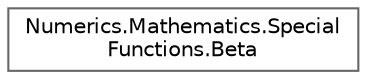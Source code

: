 digraph "Graphical Class Hierarchy"
{
 // LATEX_PDF_SIZE
  bgcolor="transparent";
  edge [fontname=Helvetica,fontsize=10,labelfontname=Helvetica,labelfontsize=10];
  node [fontname=Helvetica,fontsize=10,shape=box,height=0.2,width=0.4];
  rankdir="LR";
  Node0 [id="Node000000",label="Numerics.Mathematics.Special\lFunctions.Beta",height=0.2,width=0.4,color="grey40", fillcolor="white", style="filled",URL="$class_numerics_1_1_mathematics_1_1_special_functions_1_1_beta.html",tooltip="A class for Beta functions."];
}
